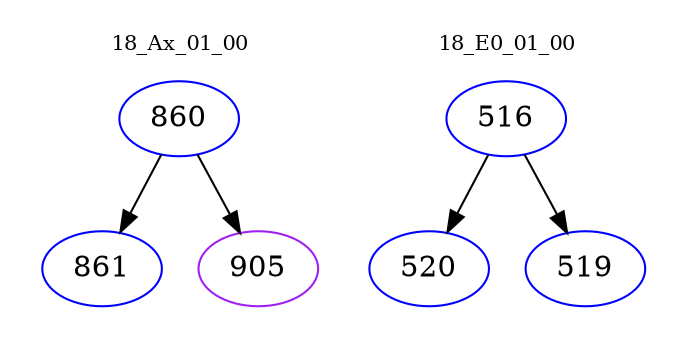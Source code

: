 digraph{
subgraph cluster_0 {
color = white
label = "18_Ax_01_00";
fontsize=10;
T0_860 [label="860", color="blue"]
T0_860 -> T0_861 [color="black"]
T0_861 [label="861", color="blue"]
T0_860 -> T0_905 [color="black"]
T0_905 [label="905", color="purple"]
}
subgraph cluster_1 {
color = white
label = "18_E0_01_00";
fontsize=10;
T1_516 [label="516", color="blue"]
T1_516 -> T1_520 [color="black"]
T1_520 [label="520", color="blue"]
T1_516 -> T1_519 [color="black"]
T1_519 [label="519", color="blue"]
}
}
